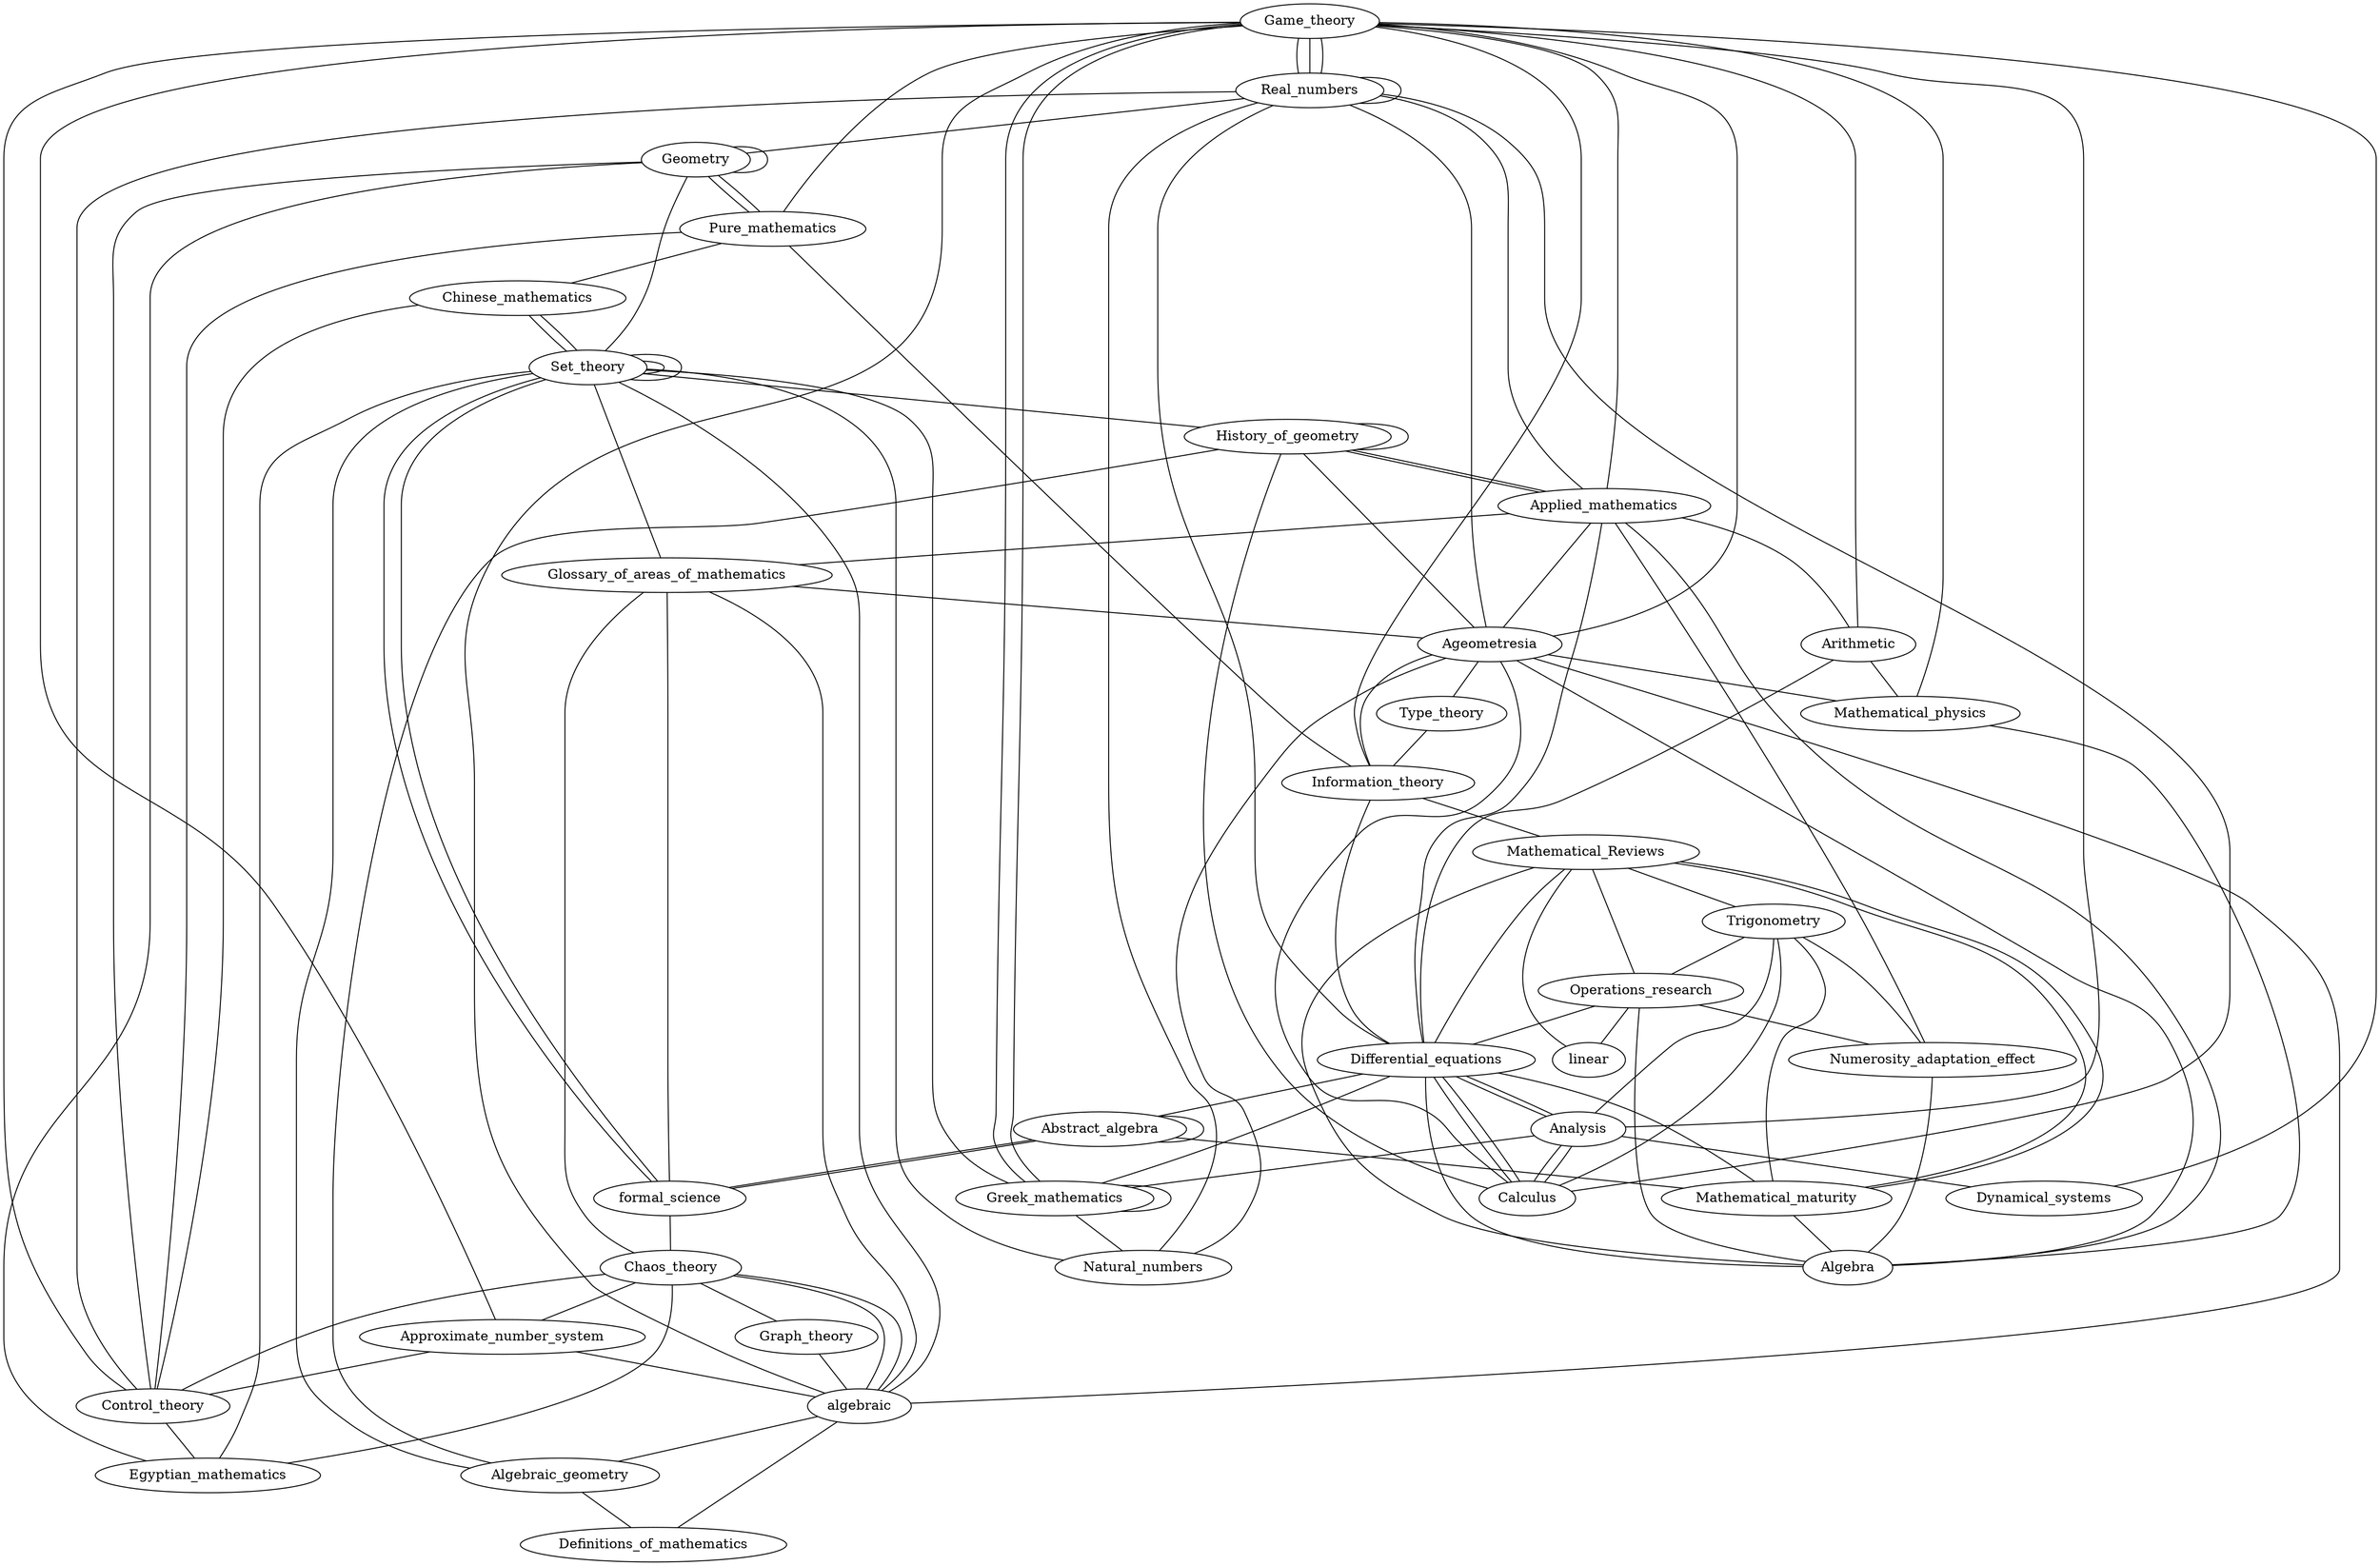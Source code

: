 Graph{
Game_theory--Real_numbers
Real_numbers--Applied_mathematics
Applied_mathematics--Game_theory
History_of_geometry--Algebraic_geometry
Algebraic_geometry--Set_theory
Set_theory--History_of_geometry
Pure_mathematics--Chinese_mathematics
Chinese_mathematics--Control_theory
Control_theory--Pure_mathematics
Arithmetic--Mathematical_physics
Mathematical_physics--Game_theory
Game_theory--Arithmetic
formal_science--Set_theory
Set_theory--Set_theory
Set_theory--formal_science
Chinese_mathematics--Set_theory
Set_theory--Set_theory
Set_theory--Chinese_mathematics
Numerosity_adaptation_effect--Trigonometry
Trigonometry--Operations_research
Operations_research--Numerosity_adaptation_effect
Greek_mathematics--Differential_equations
Differential_equations--Analysis
Analysis--Greek_mathematics
Graph_theory--algebraic
algebraic--Chaos_theory
Chaos_theory--Graph_theory
Differential_equations--Calculus
Calculus--Analysis
Analysis--Differential_equations
Type_theory--Information_theory
Information_theory--Ageometresia
Ageometresia--Type_theory
algebraic--Glossary_of_areas_of_mathematics
Glossary_of_areas_of_mathematics--Set_theory
Set_theory--algebraic
Differential_equations--Abstract_algebra
Abstract_algebra--Mathematical_maturity
Mathematical_maturity--Differential_equations
Game_theory--Real_numbers
Real_numbers--Real_numbers
Real_numbers--Game_theory
Differential_equations--Calculus
Calculus--Real_numbers
Real_numbers--Differential_equations
Mathematical_maturity--Algebra
Algebra--Mathematical_Reviews
Mathematical_Reviews--Mathematical_maturity
Egyptian_mathematics--Set_theory
Set_theory--Geometry
Geometry--Egyptian_mathematics
Pure_mathematics--Geometry
Geometry--Geometry
Geometry--Pure_mathematics
Glossary_of_areas_of_mathematics--formal_science
formal_science--Chaos_theory
Chaos_theory--Glossary_of_areas_of_mathematics
Greek_mathematics--Game_theory
Game_theory--Greek_mathematics
Greek_mathematics--Greek_mathematics
Pure_mathematics--Game_theory
Game_theory--Information_theory
Information_theory--Pure_mathematics
Control_theory--Egyptian_mathematics
Egyptian_mathematics--Chaos_theory
Chaos_theory--Control_theory
Dynamical_systems--Game_theory
Game_theory--Analysis
Analysis--Dynamical_systems
Differential_equations--Information_theory
Information_theory--Mathematical_Reviews
Mathematical_Reviews--Differential_equations
Analysis--Calculus
Calculus--Trigonometry
Trigonometry--Analysis
Algebra--Ageometresia
Ageometresia--Mathematical_physics
Mathematical_physics--Algebra
Applied_mathematics--Arithmetic
Arithmetic--Differential_equations
Differential_equations--Applied_mathematics
Calculus--History_of_geometry
History_of_geometry--Ageometresia
Ageometresia--Calculus
Numerosity_adaptation_effect--Algebra
Algebra--Applied_mathematics
Applied_mathematics--Numerosity_adaptation_effect
Mathematical_Reviews--Trigonometry
Trigonometry--Mathematical_maturity
Mathematical_maturity--Mathematical_Reviews
Approximate_number_system--Control_theory
Control_theory--Game_theory
Game_theory--Approximate_number_system
Applied_mathematics--History_of_geometry
History_of_geometry--History_of_geometry
History_of_geometry--Applied_mathematics
formal_science--Abstract_algebra
Abstract_algebra--Abstract_algebra
Abstract_algebra--formal_science
Mathematical_Reviews--Operations_research
Operations_research--linear
linear--Mathematical_Reviews
Control_theory--Real_numbers
Real_numbers--Geometry
Geometry--Control_theory
Ageometresia--Applied_mathematics
Applied_mathematics--Glossary_of_areas_of_mathematics
Glossary_of_areas_of_mathematics--Ageometresia
Chaos_theory--Approximate_number_system
Approximate_number_system--algebraic
algebraic--Chaos_theory
Definitions_of_mathematics--algebraic
algebraic--Algebraic_geometry
Algebraic_geometry--Definitions_of_mathematics
Natural_numbers--Real_numbers
Real_numbers--Ageometresia
Ageometresia--Natural_numbers
Natural_numbers--Set_theory
Set_theory--Greek_mathematics
Greek_mathematics--Natural_numbers
Differential_equations--Algebra
Algebra--Operations_research
Operations_research--Differential_equations
Game_theory--algebraic
algebraic--Ageometresia
Ageometresia--Game_theory
}
